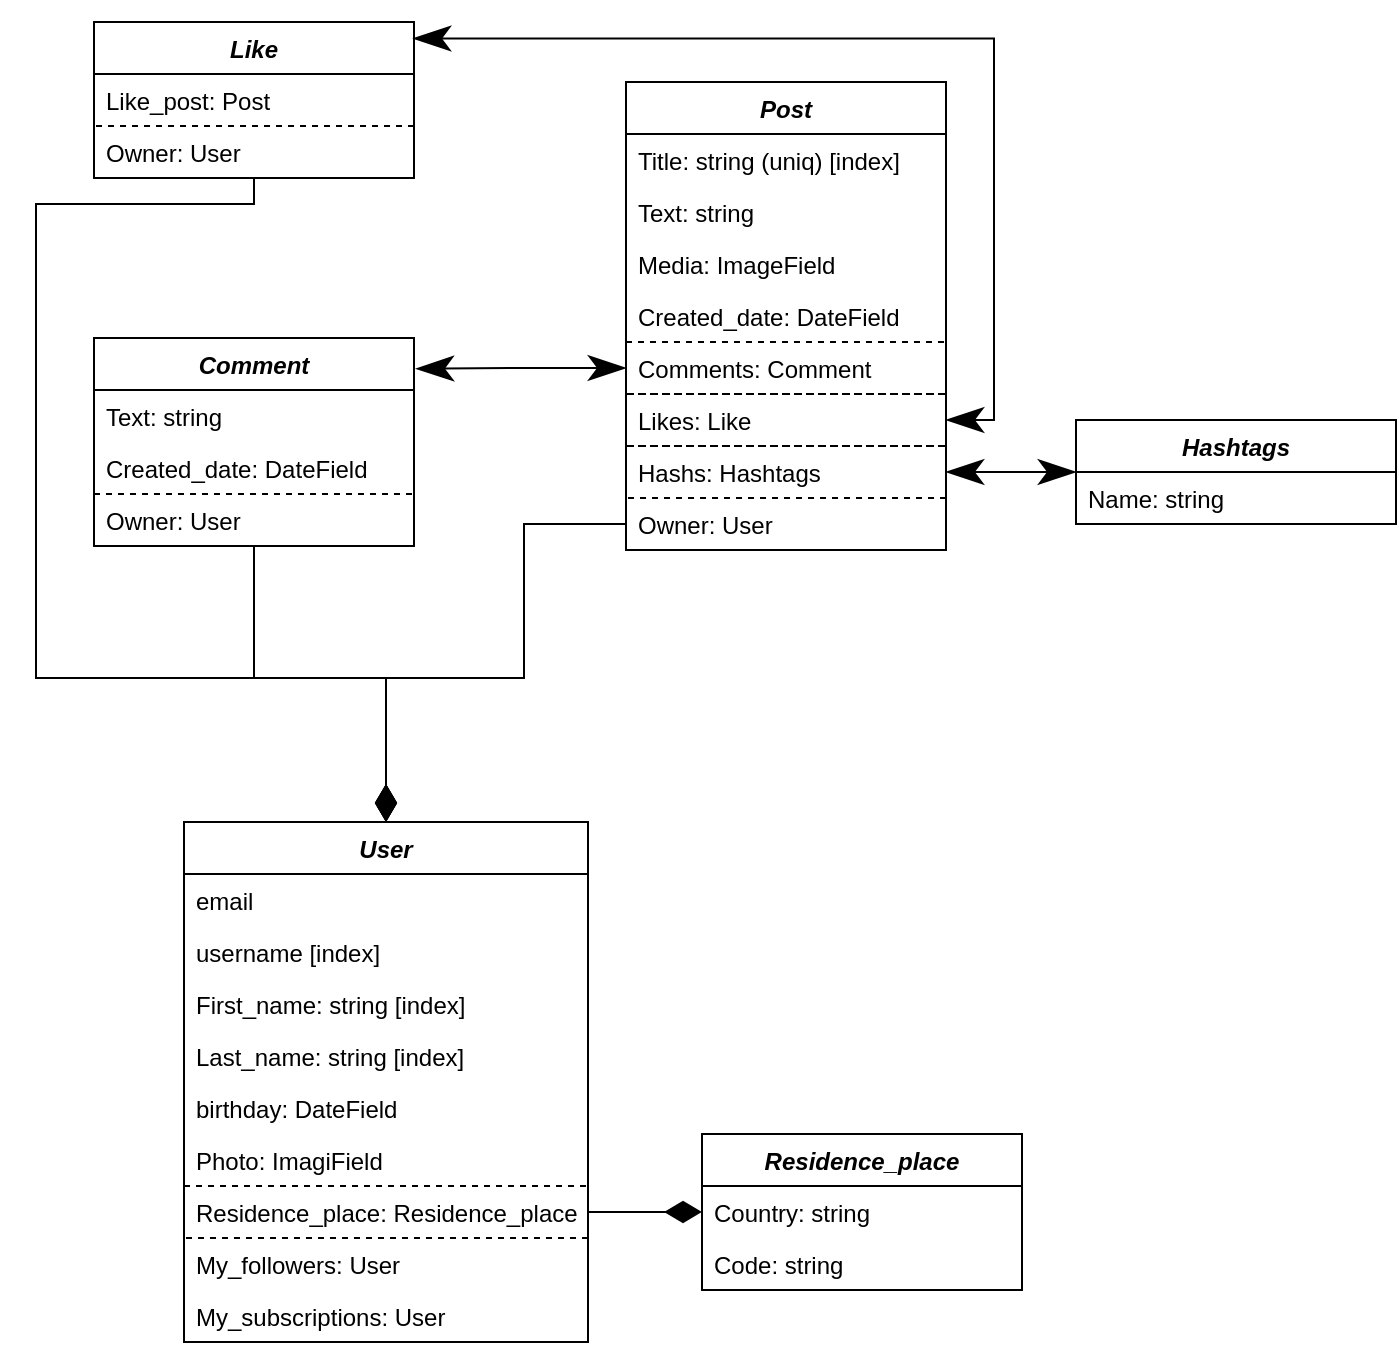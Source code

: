 <mxfile version="22.1.22" type="embed">
  <diagram id="C5RBs43oDa-KdzZeNtuy" name="Page-1">
    <mxGraphModel dx="961" dy="590" grid="0" gridSize="10" guides="1" tooltips="1" connect="1" arrows="1" fold="1" page="1" pageScale="1" pageWidth="1169" pageHeight="827" background="none" math="0" shadow="0">
      <root>
        <mxCell id="WIyWlLk6GJQsqaUBKTNV-0" />
        <mxCell id="WIyWlLk6GJQsqaUBKTNV-1" parent="WIyWlLk6GJQsqaUBKTNV-0" />
        <mxCell id="zkfFHV4jXpPFQw0GAbJ--0" value="Residence_place" style="swimlane;fontStyle=3;align=center;verticalAlign=top;childLayout=stackLayout;horizontal=1;startSize=26;horizontalStack=0;resizeParent=1;resizeLast=0;collapsible=1;marginBottom=0;rounded=0;shadow=0;strokeWidth=1;" parent="WIyWlLk6GJQsqaUBKTNV-1" vertex="1">
          <mxGeometry x="766" y="675" width="160" height="78" as="geometry">
            <mxRectangle x="629" y="436" width="160" height="26" as="alternateBounds" />
          </mxGeometry>
        </mxCell>
        <mxCell id="zkfFHV4jXpPFQw0GAbJ--1" value="Country: string" style="text;align=left;verticalAlign=top;spacingLeft=4;spacingRight=4;overflow=hidden;rotatable=0;points=[[0,0.5],[1,0.5]];portConstraint=eastwest;" parent="zkfFHV4jXpPFQw0GAbJ--0" vertex="1">
          <mxGeometry y="26" width="160" height="26" as="geometry" />
        </mxCell>
        <mxCell id="5s991XsyKktp0hbbbUXU-14" value="Code: string" style="text;align=left;verticalAlign=top;spacingLeft=4;spacingRight=4;overflow=hidden;rotatable=0;points=[[0,0.5],[1,0.5]];portConstraint=eastwest;" parent="zkfFHV4jXpPFQw0GAbJ--0" vertex="1">
          <mxGeometry y="52" width="160" height="26" as="geometry" />
        </mxCell>
        <mxCell id="5s991XsyKktp0hbbbUXU-6" value="User" style="swimlane;fontStyle=3;align=center;verticalAlign=top;childLayout=stackLayout;horizontal=1;startSize=26;horizontalStack=0;resizeParent=1;resizeLast=0;collapsible=1;marginBottom=0;rounded=0;shadow=0;strokeWidth=1;" parent="WIyWlLk6GJQsqaUBKTNV-1" vertex="1">
          <mxGeometry x="507" y="519" width="202" height="260" as="geometry">
            <mxRectangle x="230" y="140" width="160" height="26" as="alternateBounds" />
          </mxGeometry>
        </mxCell>
        <mxCell id="5s991XsyKktp0hbbbUXU-7" value="email" style="text;align=left;verticalAlign=top;spacingLeft=4;spacingRight=4;overflow=hidden;rotatable=0;points=[[0,0.5],[1,0.5]];portConstraint=eastwest;" parent="5s991XsyKktp0hbbbUXU-6" vertex="1">
          <mxGeometry y="26" width="202" height="26" as="geometry" />
        </mxCell>
        <mxCell id="5s991XsyKktp0hbbbUXU-8" value="username [index]" style="text;align=left;verticalAlign=top;spacingLeft=4;spacingRight=4;overflow=hidden;rotatable=0;points=[[0,0.5],[1,0.5]];portConstraint=eastwest;rounded=0;shadow=0;html=0;" parent="5s991XsyKktp0hbbbUXU-6" vertex="1">
          <mxGeometry y="52" width="202" height="26" as="geometry" />
        </mxCell>
        <mxCell id="5s991XsyKktp0hbbbUXU-9" value="First_name: string [index]" style="text;align=left;verticalAlign=top;spacingLeft=4;spacingRight=4;overflow=hidden;rotatable=0;points=[[0,0.5],[1,0.5]];portConstraint=eastwest;rounded=0;shadow=0;html=0;" parent="5s991XsyKktp0hbbbUXU-6" vertex="1">
          <mxGeometry y="78" width="202" height="26" as="geometry" />
        </mxCell>
        <mxCell id="5s991XsyKktp0hbbbUXU-10" value="Last_name: string [index]" style="text;align=left;verticalAlign=top;spacingLeft=4;spacingRight=4;overflow=hidden;rotatable=0;points=[[0,0.5],[1,0.5]];portConstraint=eastwest;rounded=0;shadow=0;html=0;" parent="5s991XsyKktp0hbbbUXU-6" vertex="1">
          <mxGeometry y="104" width="202" height="26" as="geometry" />
        </mxCell>
        <mxCell id="5s991XsyKktp0hbbbUXU-11" value="birthday: DateField" style="text;align=left;verticalAlign=top;spacingLeft=4;spacingRight=4;overflow=hidden;rotatable=0;points=[[0,0.5],[1,0.5]];portConstraint=eastwest;rounded=0;shadow=0;html=0;" parent="5s991XsyKktp0hbbbUXU-6" vertex="1">
          <mxGeometry y="130" width="202" height="26" as="geometry" />
        </mxCell>
        <mxCell id="5s991XsyKktp0hbbbUXU-12" value="Photo: ImagiField" style="text;align=left;verticalAlign=top;spacingLeft=4;spacingRight=4;overflow=hidden;rotatable=0;points=[[0,0.5],[1,0.5]];portConstraint=eastwest;rounded=0;shadow=0;html=0;" parent="5s991XsyKktp0hbbbUXU-6" vertex="1">
          <mxGeometry y="156" width="202" height="26" as="geometry" />
        </mxCell>
        <mxCell id="5s991XsyKktp0hbbbUXU-13" value="Residence_place: Residence_place" style="text;align=left;verticalAlign=top;spacingLeft=4;spacingRight=4;overflow=hidden;rotatable=0;points=[[0,0.5],[1,0.5]];portConstraint=eastwest;rounded=0;shadow=0;html=0;fillColor=none;strokeColor=default;dashed=1;" parent="5s991XsyKktp0hbbbUXU-6" vertex="1">
          <mxGeometry y="182" width="202" height="26" as="geometry" />
        </mxCell>
        <mxCell id="5s991XsyKktp0hbbbUXU-16" value="My_followers: User" style="text;align=left;verticalAlign=top;spacingLeft=4;spacingRight=4;overflow=hidden;rotatable=0;points=[[0,0.5],[1,0.5]];portConstraint=eastwest;rounded=0;shadow=0;html=0;" parent="5s991XsyKktp0hbbbUXU-6" vertex="1">
          <mxGeometry y="208" width="202" height="26" as="geometry" />
        </mxCell>
        <mxCell id="1" value="My_subscriptions: User" style="text;align=left;verticalAlign=top;spacingLeft=4;spacingRight=4;overflow=hidden;rotatable=0;points=[[0,0.5],[1,0.5]];portConstraint=eastwest;rounded=0;shadow=0;html=0;" parent="5s991XsyKktp0hbbbUXU-6" vertex="1">
          <mxGeometry y="234" width="202" height="26" as="geometry" />
        </mxCell>
        <mxCell id="5s991XsyKktp0hbbbUXU-15" style="edgeStyle=orthogonalEdgeStyle;rounded=0;orthogonalLoop=1;jettySize=auto;html=1;entryX=0;entryY=0.5;entryDx=0;entryDy=0;endArrow=diamondThin;endFill=1;strokeWidth=1;endSize=16;" parent="WIyWlLk6GJQsqaUBKTNV-1" source="5s991XsyKktp0hbbbUXU-13" target="zkfFHV4jXpPFQw0GAbJ--0" edge="1">
          <mxGeometry relative="1" as="geometry" />
        </mxCell>
        <mxCell id="5s991XsyKktp0hbbbUXU-26" value="Post" style="swimlane;fontStyle=3;align=center;verticalAlign=top;childLayout=stackLayout;horizontal=1;startSize=26;horizontalStack=0;resizeParent=1;resizeLast=0;collapsible=1;marginBottom=0;rounded=0;shadow=0;strokeWidth=1;" parent="WIyWlLk6GJQsqaUBKTNV-1" vertex="1">
          <mxGeometry x="728" y="149" width="160" height="234" as="geometry">
            <mxRectangle x="629" y="436" width="160" height="26" as="alternateBounds" />
          </mxGeometry>
        </mxCell>
        <mxCell id="5s991XsyKktp0hbbbUXU-33" value="Title: string (uniq) [index]" style="text;align=left;verticalAlign=top;spacingLeft=4;spacingRight=4;overflow=hidden;rotatable=0;points=[[0,0.5],[1,0.5]];portConstraint=eastwest;" parent="5s991XsyKktp0hbbbUXU-26" vertex="1">
          <mxGeometry y="26" width="160" height="26" as="geometry" />
        </mxCell>
        <mxCell id="5s991XsyKktp0hbbbUXU-27" value="Text: string" style="text;align=left;verticalAlign=top;spacingLeft=4;spacingRight=4;overflow=hidden;rotatable=0;points=[[0,0.5],[1,0.5]];portConstraint=eastwest;" parent="5s991XsyKktp0hbbbUXU-26" vertex="1">
          <mxGeometry y="52" width="160" height="26" as="geometry" />
        </mxCell>
        <mxCell id="5s991XsyKktp0hbbbUXU-31" value="Media: ImageField" style="text;align=left;verticalAlign=top;spacingLeft=4;spacingRight=4;overflow=hidden;rotatable=0;points=[[0,0.5],[1,0.5]];portConstraint=eastwest;" parent="5s991XsyKktp0hbbbUXU-26" vertex="1">
          <mxGeometry y="78" width="160" height="26" as="geometry" />
        </mxCell>
        <mxCell id="5s991XsyKktp0hbbbUXU-32" value="Created_date: DateField" style="text;align=left;verticalAlign=top;spacingLeft=4;spacingRight=4;overflow=hidden;rotatable=0;points=[[0,0.5],[1,0.5]];portConstraint=eastwest;" parent="5s991XsyKktp0hbbbUXU-26" vertex="1">
          <mxGeometry y="104" width="160" height="26" as="geometry" />
        </mxCell>
        <mxCell id="5s991XsyKktp0hbbbUXU-51" value="Comments: Comment" style="text;align=left;verticalAlign=top;spacingLeft=4;spacingRight=4;overflow=hidden;rotatable=0;points=[[0,0.5],[1,0.5]];portConstraint=eastwest;strokeColor=default;dashed=1;" parent="5s991XsyKktp0hbbbUXU-26" vertex="1">
          <mxGeometry y="130" width="160" height="26" as="geometry" />
        </mxCell>
        <mxCell id="5s991XsyKktp0hbbbUXU-53" value="Likes: Like" style="text;align=left;verticalAlign=top;spacingLeft=4;spacingRight=4;overflow=hidden;rotatable=0;points=[[0,0.5],[1,0.5]];portConstraint=eastwest;strokeColor=default;dashed=1;" parent="5s991XsyKktp0hbbbUXU-26" vertex="1">
          <mxGeometry y="156" width="160" height="26" as="geometry" />
        </mxCell>
        <mxCell id="5s991XsyKktp0hbbbUXU-60" value="Hashs: Hashtags" style="text;align=left;verticalAlign=top;spacingLeft=4;spacingRight=4;overflow=hidden;rotatable=0;points=[[0,0.5],[1,0.5]];portConstraint=eastwest;strokeColor=default;dashed=1;" parent="5s991XsyKktp0hbbbUXU-26" vertex="1">
          <mxGeometry y="182" width="160" height="26" as="geometry" />
        </mxCell>
        <mxCell id="5s991XsyKktp0hbbbUXU-28" value="Owner: User" style="text;align=left;verticalAlign=top;spacingLeft=4;spacingRight=4;overflow=hidden;rotatable=0;points=[[0,0.5],[1,0.5]];portConstraint=eastwest;strokeColor=none;dashed=1;dashPattern=8 8;" parent="5s991XsyKktp0hbbbUXU-26" vertex="1">
          <mxGeometry y="208" width="160" height="26" as="geometry" />
        </mxCell>
        <mxCell id="5s991XsyKktp0hbbbUXU-30" style="edgeStyle=orthogonalEdgeStyle;rounded=0;orthogonalLoop=1;jettySize=auto;html=1;entryX=0.5;entryY=0;entryDx=0;entryDy=0;endSize=16;endArrow=diamondThin;endFill=1;exitX=0;exitY=0.5;exitDx=0;exitDy=0;strokeColor=default;" parent="WIyWlLk6GJQsqaUBKTNV-1" source="5s991XsyKktp0hbbbUXU-28" target="5s991XsyKktp0hbbbUXU-6" edge="1">
          <mxGeometry relative="1" as="geometry">
            <Array as="points">
              <mxPoint x="677" y="370" />
              <mxPoint x="677" y="447" />
              <mxPoint x="608" y="447" />
            </Array>
          </mxGeometry>
        </mxCell>
        <mxCell id="5s991XsyKktp0hbbbUXU-34" value="Comment" style="swimlane;fontStyle=3;align=center;verticalAlign=top;childLayout=stackLayout;horizontal=1;startSize=26;horizontalStack=0;resizeParent=1;resizeLast=0;collapsible=1;marginBottom=0;rounded=0;shadow=0;strokeWidth=1;" parent="WIyWlLk6GJQsqaUBKTNV-1" vertex="1">
          <mxGeometry x="462" y="277" width="160" height="104" as="geometry">
            <mxRectangle x="629" y="436" width="160" height="26" as="alternateBounds" />
          </mxGeometry>
        </mxCell>
        <mxCell id="5s991XsyKktp0hbbbUXU-36" value="Text: string" style="text;align=left;verticalAlign=top;spacingLeft=4;spacingRight=4;overflow=hidden;rotatable=0;points=[[0,0.5],[1,0.5]];portConstraint=eastwest;" parent="5s991XsyKktp0hbbbUXU-34" vertex="1">
          <mxGeometry y="26" width="160" height="26" as="geometry" />
        </mxCell>
        <mxCell id="5s991XsyKktp0hbbbUXU-38" value="Created_date: DateField" style="text;align=left;verticalAlign=top;spacingLeft=4;spacingRight=4;overflow=hidden;rotatable=0;points=[[0,0.5],[1,0.5]];portConstraint=eastwest;" parent="5s991XsyKktp0hbbbUXU-34" vertex="1">
          <mxGeometry y="52" width="160" height="26" as="geometry" />
        </mxCell>
        <mxCell id="5s991XsyKktp0hbbbUXU-39" value="Owner: User" style="text;align=left;verticalAlign=top;spacingLeft=4;spacingRight=4;overflow=hidden;rotatable=0;points=[[0,0.5],[1,0.5]];portConstraint=eastwest;strokeColor=default;dashed=1;" parent="5s991XsyKktp0hbbbUXU-34" vertex="1">
          <mxGeometry y="78" width="160" height="26" as="geometry" />
        </mxCell>
        <mxCell id="5s991XsyKktp0hbbbUXU-41" style="edgeStyle=orthogonalEdgeStyle;rounded=0;orthogonalLoop=1;jettySize=auto;html=1;entryX=0.5;entryY=0;entryDx=0;entryDy=0;endArrow=diamondThin;endFill=1;endSize=16;" parent="WIyWlLk6GJQsqaUBKTNV-1" source="5s991XsyKktp0hbbbUXU-39" target="5s991XsyKktp0hbbbUXU-6" edge="1">
          <mxGeometry relative="1" as="geometry">
            <Array as="points">
              <mxPoint x="542" y="447" />
              <mxPoint x="608" y="447" />
            </Array>
          </mxGeometry>
        </mxCell>
        <mxCell id="5s991XsyKktp0hbbbUXU-43" value="Like" style="swimlane;fontStyle=3;align=center;verticalAlign=top;childLayout=stackLayout;horizontal=1;startSize=26;horizontalStack=0;resizeParent=1;resizeLast=0;collapsible=1;marginBottom=0;rounded=0;shadow=0;strokeWidth=1;" parent="WIyWlLk6GJQsqaUBKTNV-1" vertex="1">
          <mxGeometry x="462" y="119" width="160" height="78" as="geometry">
            <mxRectangle x="629" y="436" width="160" height="26" as="alternateBounds" />
          </mxGeometry>
        </mxCell>
        <mxCell id="5s991XsyKktp0hbbbUXU-46" value="Like_post: Post" style="text;align=left;verticalAlign=top;spacingLeft=4;spacingRight=4;overflow=hidden;rotatable=0;points=[[0,0.5],[1,0.5]];portConstraint=eastwest;strokeColor=default;dashed=1;" parent="5s991XsyKktp0hbbbUXU-43" vertex="1">
          <mxGeometry y="26" width="160" height="26" as="geometry" />
        </mxCell>
        <mxCell id="5s991XsyKktp0hbbbUXU-47" value="Owner: User" style="text;align=left;verticalAlign=top;spacingLeft=4;spacingRight=4;overflow=hidden;rotatable=0;points=[[0,0.5],[1,0.5]];portConstraint=eastwest;strokeColor=none;" parent="5s991XsyKktp0hbbbUXU-43" vertex="1">
          <mxGeometry y="52" width="160" height="26" as="geometry" />
        </mxCell>
        <mxCell id="5s991XsyKktp0hbbbUXU-50" style="edgeStyle=orthogonalEdgeStyle;rounded=0;orthogonalLoop=1;jettySize=auto;html=1;entryX=0.5;entryY=0;entryDx=0;entryDy=0;endSize=16;endArrow=diamondThin;endFill=1;" parent="WIyWlLk6GJQsqaUBKTNV-1" source="5s991XsyKktp0hbbbUXU-47" target="5s991XsyKktp0hbbbUXU-6" edge="1">
          <mxGeometry relative="1" as="geometry">
            <Array as="points">
              <mxPoint x="433" y="210" />
              <mxPoint x="433" y="447" />
              <mxPoint x="608" y="447" />
            </Array>
          </mxGeometry>
        </mxCell>
        <mxCell id="5s991XsyKktp0hbbbUXU-52" style="edgeStyle=orthogonalEdgeStyle;rounded=0;orthogonalLoop=1;jettySize=auto;html=1;entryX=1.006;entryY=0.148;entryDx=0;entryDy=0;endArrow=classicThin;endFill=1;startArrow=classicThin;startFill=1;endSize=16;startSize=16;entryPerimeter=0;" parent="WIyWlLk6GJQsqaUBKTNV-1" source="5s991XsyKktp0hbbbUXU-51" target="5s991XsyKktp0hbbbUXU-34" edge="1">
          <mxGeometry relative="1" as="geometry" />
        </mxCell>
        <mxCell id="5s991XsyKktp0hbbbUXU-55" style="edgeStyle=orthogonalEdgeStyle;rounded=0;orthogonalLoop=1;jettySize=auto;html=1;entryX=0.997;entryY=0.106;entryDx=0;entryDy=0;entryPerimeter=0;endArrow=classicThin;endFill=1;startArrow=classicThin;startFill=1;endSize=16;startSize=16;" parent="WIyWlLk6GJQsqaUBKTNV-1" source="5s991XsyKktp0hbbbUXU-53" target="5s991XsyKktp0hbbbUXU-43" edge="1">
          <mxGeometry relative="1" as="geometry">
            <Array as="points">
              <mxPoint x="912" y="318" />
              <mxPoint x="912" y="127" />
            </Array>
          </mxGeometry>
        </mxCell>
        <mxCell id="5s991XsyKktp0hbbbUXU-56" value="Hashtags" style="swimlane;fontStyle=3;align=center;verticalAlign=top;childLayout=stackLayout;horizontal=1;startSize=26;horizontalStack=0;resizeParent=1;resizeLast=0;collapsible=1;marginBottom=0;rounded=0;shadow=0;strokeWidth=1;" parent="WIyWlLk6GJQsqaUBKTNV-1" vertex="1">
          <mxGeometry x="953" y="318" width="160" height="52" as="geometry">
            <mxRectangle x="629" y="436" width="160" height="26" as="alternateBounds" />
          </mxGeometry>
        </mxCell>
        <mxCell id="5s991XsyKktp0hbbbUXU-57" value="Name: string" style="text;align=left;verticalAlign=top;spacingLeft=4;spacingRight=4;overflow=hidden;rotatable=0;points=[[0,0.5],[1,0.5]];portConstraint=eastwest;" parent="5s991XsyKktp0hbbbUXU-56" vertex="1">
          <mxGeometry y="26" width="160" height="26" as="geometry" />
        </mxCell>
        <mxCell id="5s991XsyKktp0hbbbUXU-61" style="rounded=0;orthogonalLoop=1;jettySize=auto;html=1;endSize=16;startSize=16;startArrow=classicThin;startFill=1;endArrow=classicThin;endFill=1;edgeStyle=elbowEdgeStyle;" parent="WIyWlLk6GJQsqaUBKTNV-1" source="5s991XsyKktp0hbbbUXU-60" target="5s991XsyKktp0hbbbUXU-56" edge="1">
          <mxGeometry relative="1" as="geometry" />
        </mxCell>
      </root>
    </mxGraphModel>
  </diagram>
</mxfile>
